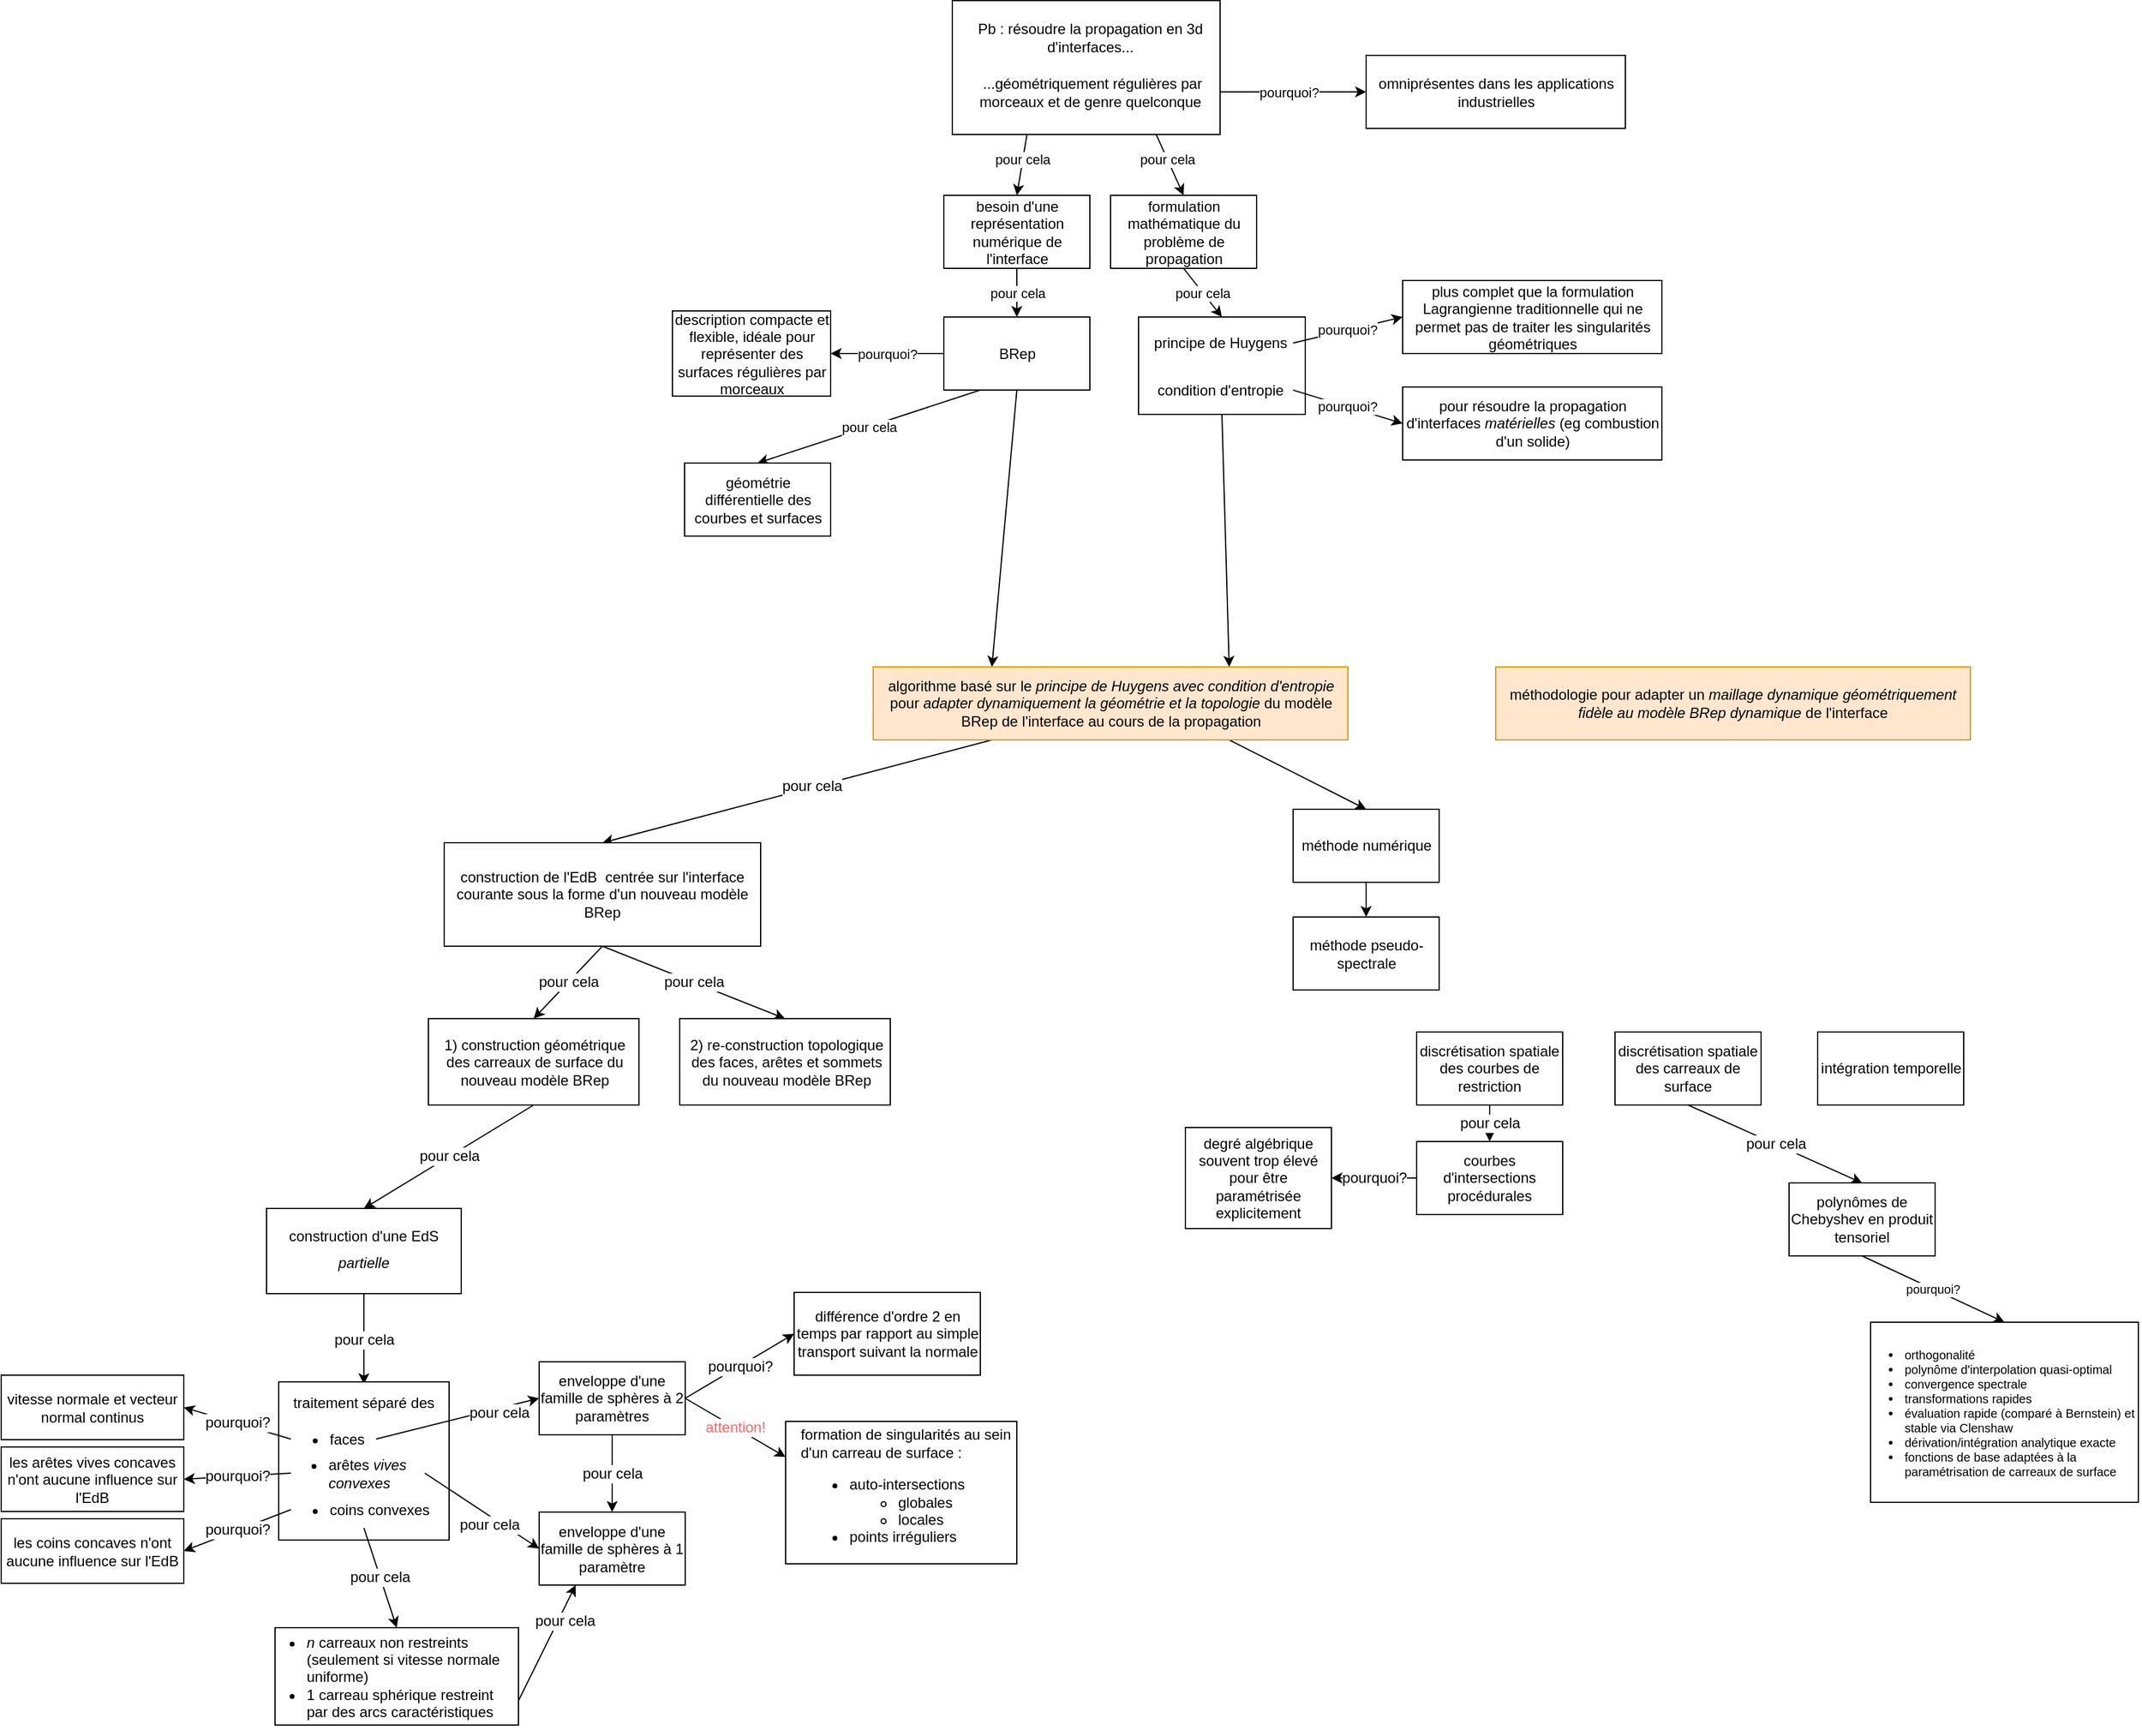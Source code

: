 <mxfile version="10.6.1" type="device"><diagram id="3V4UhSUNMf4kDfP_RSkl" name="Page-1"><mxGraphModel dx="2895" dy="1688" grid="1" gridSize="10" guides="1" tooltips="1" connect="1" arrows="1" fold="1" page="1" pageScale="1" pageWidth="2000" pageHeight="1600" math="0" shadow="0"><root><mxCell id="0"/><mxCell id="1" parent="0"/><mxCell id="5oj-8RAV3g0YCeZo7sYv-94" value="formation de singularités au sein d'un carreau de surface :&lt;br&gt;&lt;ul&gt;&lt;li&gt;auto-intersections&lt;/li&gt;&lt;ul&gt;&lt;li&gt;globales&lt;/li&gt;&lt;li&gt;locales&lt;/li&gt;&lt;/ul&gt;&lt;li&gt;points irréguliers&lt;br&gt;&lt;/li&gt;&lt;/ul&gt;" style="rounded=0;whiteSpace=wrap;html=1;strokeColor=#000000;fillColor=#ffffff;fontSize=12;align=left;spacingLeft=10;" vertex="1" parent="1"><mxGeometry x="697.5" y="1173" width="190" height="117" as="geometry"/></mxCell><mxCell id="9IUyj4MQn5A2SK3NC2IQ-6" value="pour cela" style="rounded=0;orthogonalLoop=1;jettySize=auto;html=1;exitX=0.25;exitY=1;exitDx=0;exitDy=0;entryX=0.5;entryY=0;entryDx=0;entryDy=0;" parent="1" source="9IUyj4MQn5A2SK3NC2IQ-1" target="9IUyj4MQn5A2SK3NC2IQ-2" edge="1"><mxGeometry relative="1" as="geometry"/></mxCell><mxCell id="9IUyj4MQn5A2SK3NC2IQ-11" value="pour cela" style="edgeStyle=none;rounded=0;orthogonalLoop=1;jettySize=auto;html=1;exitX=0.75;exitY=1;exitDx=0;exitDy=0;entryX=0.5;entryY=0;entryDx=0;entryDy=0;" parent="1" source="9IUyj4MQn5A2SK3NC2IQ-1" target="9IUyj4MQn5A2SK3NC2IQ-10" edge="1"><mxGeometry relative="1" as="geometry"/></mxCell><mxCell id="5oj-8RAV3g0YCeZo7sYv-8" value="pourquoi?" style="edgeStyle=orthogonalEdgeStyle;rounded=0;orthogonalLoop=1;jettySize=auto;html=1;exitX=1;exitY=0.5;exitDx=0;exitDy=0;entryX=0;entryY=0.5;entryDx=0;entryDy=0;endArrow=classic;endFill=1;" edge="1" parent="1" source="9IUyj4MQn5A2SK3NC2IQ-1" target="5oj-8RAV3g0YCeZo7sYv-2"><mxGeometry relative="1" as="geometry"/></mxCell><mxCell id="9IUyj4MQn5A2SK3NC2IQ-7" value="pour cela" style="edgeStyle=none;rounded=0;orthogonalLoop=1;jettySize=auto;html=1;exitX=0.5;exitY=1;exitDx=0;exitDy=0;entryX=0.5;entryY=0;entryDx=0;entryDy=0;" parent="1" source="9IUyj4MQn5A2SK3NC2IQ-2" target="9IUyj4MQn5A2SK3NC2IQ-3" edge="1"><mxGeometry relative="1" as="geometry"/></mxCell><mxCell id="9IUyj4MQn5A2SK3NC2IQ-2" value="besoin d'une représentation numérique de l'interface" style="rounded=0;whiteSpace=wrap;html=1;" parent="1" vertex="1"><mxGeometry x="827.5" y="165.5" width="120" height="60" as="geometry"/></mxCell><mxCell id="9IUyj4MQn5A2SK3NC2IQ-9" value="pourquoi?" style="edgeStyle=none;rounded=0;orthogonalLoop=1;jettySize=auto;html=1;exitX=0;exitY=0.5;exitDx=0;exitDy=0;entryX=1;entryY=0.5;entryDx=0;entryDy=0;" parent="1" source="9IUyj4MQn5A2SK3NC2IQ-3" target="9IUyj4MQn5A2SK3NC2IQ-5" edge="1"><mxGeometry relative="1" as="geometry"/></mxCell><mxCell id="5oj-8RAV3g0YCeZo7sYv-10" value="pour cela" style="rounded=0;orthogonalLoop=1;jettySize=auto;html=1;exitX=0.25;exitY=1;exitDx=0;exitDy=0;entryX=0.5;entryY=0;entryDx=0;entryDy=0;endArrow=classic;endFill=1;" edge="1" parent="1" source="9IUyj4MQn5A2SK3NC2IQ-3" target="9IUyj4MQn5A2SK3NC2IQ-4"><mxGeometry relative="1" as="geometry"/></mxCell><mxCell id="5oj-8RAV3g0YCeZo7sYv-20" style="edgeStyle=none;rounded=0;orthogonalLoop=1;jettySize=auto;html=1;exitX=0.5;exitY=1;exitDx=0;exitDy=0;entryX=0.25;entryY=0;entryDx=0;entryDy=0;endArrow=classic;endFill=1;" edge="1" parent="1" source="9IUyj4MQn5A2SK3NC2IQ-3" target="5oj-8RAV3g0YCeZo7sYv-16"><mxGeometry relative="1" as="geometry"/></mxCell><mxCell id="9IUyj4MQn5A2SK3NC2IQ-3" value="BRep" style="rounded=0;whiteSpace=wrap;html=1;" parent="1" vertex="1"><mxGeometry x="827.5" y="265.5" width="120" height="60" as="geometry"/></mxCell><mxCell id="9IUyj4MQn5A2SK3NC2IQ-4" value="géométrie différentielle des courbes et surfaces" style="rounded=0;whiteSpace=wrap;html=1;" parent="1" vertex="1"><mxGeometry x="614.5" y="385.5" width="120" height="60" as="geometry"/></mxCell><mxCell id="9IUyj4MQn5A2SK3NC2IQ-5" value="description compacte et flexible, idéale pour représenter des surfaces régulières par morceaux" style="rounded=0;whiteSpace=wrap;html=1;" parent="1" vertex="1"><mxGeometry x="604.5" y="260.5" width="130" height="70" as="geometry"/></mxCell><mxCell id="5oj-8RAV3g0YCeZo7sYv-14" value="pour cela" style="edgeStyle=none;rounded=0;orthogonalLoop=1;jettySize=auto;html=1;exitX=0.5;exitY=1;exitDx=0;exitDy=0;entryX=0.5;entryY=0;entryDx=0;entryDy=0;endArrow=classic;endFill=1;" edge="1" parent="1" source="9IUyj4MQn5A2SK3NC2IQ-10" target="5oj-8RAV3g0YCeZo7sYv-11"><mxGeometry relative="1" as="geometry"/></mxCell><mxCell id="9IUyj4MQn5A2SK3NC2IQ-10" value="formulation mathématique du problème de propagation" style="rounded=0;whiteSpace=wrap;html=1;" parent="1" vertex="1"><mxGeometry x="964.5" y="165.5" width="120" height="60" as="geometry"/></mxCell><mxCell id="9IUyj4MQn5A2SK3NC2IQ-14" value="plus complet que la formulation Lagrangienne traditionnelle qui ne permet pas de traiter les singularités géométriques" style="rounded=0;whiteSpace=wrap;html=1;" parent="1" vertex="1"><mxGeometry x="1204.5" y="235.5" width="213" height="60" as="geometry"/></mxCell><mxCell id="dQmw5NRW7VL9Pw2cw0b9-4" value="pour résoudre la propagation d'interfaces &lt;i&gt;matérielles &lt;/i&gt;(eg combustion d'un solide)" style="rounded=0;whiteSpace=wrap;html=1;" parent="1" vertex="1"><mxGeometry x="1204.5" y="323" width="213" height="60" as="geometry"/></mxCell><mxCell id="5oj-8RAV3g0YCeZo7sYv-2" value="omniprésentes dans les applications industrielles" style="rounded=0;whiteSpace=wrap;html=1;" vertex="1" parent="1"><mxGeometry x="1174.5" y="50.5" width="213" height="60" as="geometry"/></mxCell><mxCell id="5oj-8RAV3g0YCeZo7sYv-12" value="" style="group" vertex="1" connectable="0" parent="1"><mxGeometry x="987.5" y="265.5" width="137" height="80" as="geometry"/></mxCell><mxCell id="5oj-8RAV3g0YCeZo7sYv-11" value="" style="rounded=0;whiteSpace=wrap;html=1;fillColor=#ffffff;" vertex="1" parent="5oj-8RAV3g0YCeZo7sYv-12"><mxGeometry width="137" height="80.0" as="geometry"/></mxCell><mxCell id="9IUyj4MQn5A2SK3NC2IQ-12" value="principe de Huygens" style="rounded=0;whiteSpace=wrap;html=1;fillColor=none;strokeColor=none;" parent="5oj-8RAV3g0YCeZo7sYv-12" vertex="1"><mxGeometry x="7" y="12.444" width="120" height="17.778" as="geometry"/></mxCell><mxCell id="dQmw5NRW7VL9Pw2cw0b9-2" value="condition d'entropie" style="rounded=0;whiteSpace=wrap;html=1;fillColor=none;strokeColor=none;" parent="5oj-8RAV3g0YCeZo7sYv-12" vertex="1"><mxGeometry x="7" y="50.056" width="120" height="20.0" as="geometry"/></mxCell><mxCell id="5oj-8RAV3g0YCeZo7sYv-13" value="" style="group" vertex="1" connectable="0" parent="1"><mxGeometry x="834.5" y="5.5" width="220" height="110" as="geometry"/></mxCell><mxCell id="5oj-8RAV3g0YCeZo7sYv-9" value="" style="rounded=0;whiteSpace=wrap;html=1;" vertex="1" parent="5oj-8RAV3g0YCeZo7sYv-13"><mxGeometry width="220" height="110" as="geometry"/></mxCell><mxCell id="9IUyj4MQn5A2SK3NC2IQ-1" value="&amp;nbsp;...géométriquement régulières par morceaux et de genre quelconque" style="rounded=0;whiteSpace=wrap;html=1;strokeColor=none;fillColor=none;" parent="5oj-8RAV3g0YCeZo7sYv-13" vertex="1"><mxGeometry x="13" y="50" width="200" height="50" as="geometry"/></mxCell><mxCell id="5oj-8RAV3g0YCeZo7sYv-3" value="Pb : résoudre la propagation en 3d d'interfaces..." style="rounded=0;whiteSpace=wrap;html=1;strokeColor=none;fillColor=none;" vertex="1" parent="5oj-8RAV3g0YCeZo7sYv-13"><mxGeometry x="13" y="5" width="200" height="50" as="geometry"/></mxCell><mxCell id="9IUyj4MQn5A2SK3NC2IQ-15" value="pourquoi?" style="edgeStyle=none;rounded=0;orthogonalLoop=1;jettySize=auto;html=1;exitX=1;exitY=0.5;exitDx=0;exitDy=0;entryX=0;entryY=0.5;entryDx=0;entryDy=0;" parent="1" source="9IUyj4MQn5A2SK3NC2IQ-12" target="9IUyj4MQn5A2SK3NC2IQ-14" edge="1"><mxGeometry relative="1" as="geometry"/></mxCell><mxCell id="dQmw5NRW7VL9Pw2cw0b9-5" value="pourquoi?" style="rounded=0;orthogonalLoop=1;jettySize=auto;html=1;exitX=1;exitY=0.5;exitDx=0;exitDy=0;entryX=0;entryY=0.5;entryDx=0;entryDy=0;" parent="1" source="dQmw5NRW7VL9Pw2cw0b9-2" target="dQmw5NRW7VL9Pw2cw0b9-4" edge="1"><mxGeometry relative="1" as="geometry"/></mxCell><mxCell id="5oj-8RAV3g0YCeZo7sYv-43" style="edgeStyle=none;rounded=0;orthogonalLoop=1;jettySize=auto;html=1;exitX=0.25;exitY=1;exitDx=0;exitDy=0;entryX=0.5;entryY=0;entryDx=0;entryDy=0;endArrow=classic;endFill=1;fontSize=12;" edge="1" parent="1" source="5oj-8RAV3g0YCeZo7sYv-16" target="5oj-8RAV3g0YCeZo7sYv-42"><mxGeometry relative="1" as="geometry"><mxPoint x="717" y="652" as="sourcePoint"/></mxGeometry></mxCell><mxCell id="5oj-8RAV3g0YCeZo7sYv-71" value="pour cela" style="text;html=1;resizable=0;points=[];align=center;verticalAlign=middle;labelBackgroundColor=#ffffff;fontSize=12;" vertex="1" connectable="0" parent="5oj-8RAV3g0YCeZo7sYv-43"><mxGeometry x="-0.072" y="-1" relative="1" as="geometry"><mxPoint as="offset"/></mxGeometry></mxCell><mxCell id="5oj-8RAV3g0YCeZo7sYv-80" style="edgeStyle=none;rounded=0;orthogonalLoop=1;jettySize=auto;html=1;exitX=0.75;exitY=1;exitDx=0;exitDy=0;entryX=0.5;entryY=0;entryDx=0;entryDy=0;endArrow=classic;endFill=1;fontSize=12;" edge="1" parent="1" source="5oj-8RAV3g0YCeZo7sYv-16" target="5oj-8RAV3g0YCeZo7sYv-27"><mxGeometry relative="1" as="geometry"/></mxCell><mxCell id="5oj-8RAV3g0YCeZo7sYv-16" value="algorithme basé sur le &lt;i&gt;principe de Huygens avec condition d'entropie&lt;/i&gt; pour &lt;i&gt;adapter dynamiquement la géométrie et la topologie&lt;/i&gt; du modèle BRep de l'interface au cours de la propagation" style="rounded=0;whiteSpace=wrap;html=1;strokeColor=#d79b00;fillColor=#ffe6cc;" vertex="1" parent="1"><mxGeometry x="769.5" y="553" width="390" height="60" as="geometry"/></mxCell><mxCell id="5oj-8RAV3g0YCeZo7sYv-19" style="edgeStyle=none;rounded=0;orthogonalLoop=1;jettySize=auto;html=1;exitX=0.5;exitY=1;exitDx=0;exitDy=0;entryX=0.75;entryY=0;entryDx=0;entryDy=0;endArrow=classic;endFill=1;" edge="1" parent="1" source="5oj-8RAV3g0YCeZo7sYv-11" target="5oj-8RAV3g0YCeZo7sYv-16"><mxGeometry relative="1" as="geometry"/></mxCell><mxCell id="5oj-8RAV3g0YCeZo7sYv-34" value="pourquoi?" style="edgeStyle=none;rounded=0;orthogonalLoop=1;jettySize=auto;html=1;exitX=0.5;exitY=1;exitDx=0;exitDy=0;entryX=0.5;entryY=0;entryDx=0;entryDy=0;endArrow=classic;endFill=1;fontSize=10;" edge="1" parent="1" source="5oj-8RAV3g0YCeZo7sYv-21" target="5oj-8RAV3g0YCeZo7sYv-22"><mxGeometry relative="1" as="geometry"/></mxCell><mxCell id="5oj-8RAV3g0YCeZo7sYv-21" value="polynômes de Chebyshev en produit tensoriel" style="rounded=0;whiteSpace=wrap;html=1;strokeColor=#000000;fillColor=#ffffff;" vertex="1" parent="1"><mxGeometry x="1522" y="977" width="120" height="60" as="geometry"/></mxCell><mxCell id="5oj-8RAV3g0YCeZo7sYv-22" value="&lt;ul style=&quot;font-size: 10px&quot;&gt;&lt;li style=&quot;font-size: 10px&quot;&gt;orthogonalité&lt;/li&gt;&lt;li style=&quot;font-size: 10px&quot;&gt;polynôme d'interpolation quasi-optimal&lt;br&gt;&lt;/li&gt;&lt;li style=&quot;font-size: 10px&quot;&gt;convergence spectrale&lt;/li&gt;&lt;li style=&quot;font-size: 10px&quot;&gt;transformations rapides&lt;br&gt;&lt;/li&gt;&lt;li style=&quot;font-size: 10px&quot;&gt;évaluation rapide (comparé à Bernstein) et stable via Clenshaw&lt;/li&gt;&lt;li style=&quot;font-size: 10px&quot;&gt;dérivation/intégration analytique exacte&lt;br&gt;&lt;/li&gt;&lt;li style=&quot;font-size: 10px&quot;&gt;fonctions de base adaptées à la paramétrisation de carreaux de surface&lt;br style=&quot;font-size: 10px&quot;&gt;&lt;/li&gt;&lt;/ul&gt;" style="rounded=0;whiteSpace=wrap;html=1;strokeColor=#000000;fillColor=#ffffff;fontSize=10;spacing=0;spacingLeft=-12;align=left;" vertex="1" parent="1"><mxGeometry x="1589" y="1091.5" width="220" height="148" as="geometry"/></mxCell><mxCell id="5oj-8RAV3g0YCeZo7sYv-81" style="edgeStyle=none;rounded=0;orthogonalLoop=1;jettySize=auto;html=1;exitX=0.5;exitY=1;exitDx=0;exitDy=0;entryX=0.5;entryY=0;entryDx=0;entryDy=0;endArrow=classic;endFill=1;fontSize=12;" edge="1" parent="1" source="5oj-8RAV3g0YCeZo7sYv-27" target="5oj-8RAV3g0YCeZo7sYv-29"><mxGeometry relative="1" as="geometry"/></mxCell><mxCell id="5oj-8RAV3g0YCeZo7sYv-27" value="méthode numérique" style="rounded=0;whiteSpace=wrap;html=1;strokeColor=#000000;fillColor=#ffffff;" vertex="1" parent="1"><mxGeometry x="1114.5" y="670" width="120" height="60" as="geometry"/></mxCell><mxCell id="5oj-8RAV3g0YCeZo7sYv-29" value="méthode pseudo-spectrale" style="rounded=0;whiteSpace=wrap;html=1;strokeColor=#000000;fillColor=#ffffff;" vertex="1" parent="1"><mxGeometry x="1114.5" y="758.5" width="120" height="60" as="geometry"/></mxCell><mxCell id="5oj-8RAV3g0YCeZo7sYv-31" value="enveloppe d'une famille de sphères à 1 paramètre" style="rounded=0;whiteSpace=wrap;html=1;" vertex="1" parent="1"><mxGeometry x="495" y="1247.5" width="120" height="60" as="geometry"/></mxCell><mxCell id="5oj-8RAV3g0YCeZo7sYv-66" value="pour cela" style="edgeStyle=none;rounded=0;orthogonalLoop=1;jettySize=auto;html=1;exitX=0.5;exitY=1;exitDx=0;exitDy=0;entryX=0.5;entryY=0;entryDx=0;entryDy=0;endArrow=classic;endFill=1;fontSize=12;" edge="1" parent="1" source="5oj-8RAV3g0YCeZo7sYv-33" target="5oj-8RAV3g0YCeZo7sYv-31"><mxGeometry relative="1" as="geometry"/></mxCell><mxCell id="5oj-8RAV3g0YCeZo7sYv-87" value="pourquoi?" style="edgeStyle=none;rounded=0;orthogonalLoop=1;jettySize=auto;html=1;exitX=1;exitY=0.5;exitDx=0;exitDy=0;entryX=0;entryY=0.5;entryDx=0;entryDy=0;endArrow=classic;endFill=1;fontSize=12;" edge="1" parent="1" source="5oj-8RAV3g0YCeZo7sYv-33" target="5oj-8RAV3g0YCeZo7sYv-86"><mxGeometry relative="1" as="geometry"/></mxCell><mxCell id="5oj-8RAV3g0YCeZo7sYv-89" value="&lt;font color=&quot;#FF6666&quot;&gt;attention!&lt;/font&gt;" style="edgeStyle=none;rounded=0;orthogonalLoop=1;jettySize=auto;html=1;exitX=1;exitY=0.5;exitDx=0;exitDy=0;entryX=0;entryY=0.25;entryDx=0;entryDy=0;endArrow=classic;endFill=1;fontSize=12;" edge="1" parent="1" source="5oj-8RAV3g0YCeZo7sYv-33" target="5oj-8RAV3g0YCeZo7sYv-94"><mxGeometry relative="1" as="geometry"><mxPoint x="704.5" y="1167" as="targetPoint"/></mxGeometry></mxCell><mxCell id="5oj-8RAV3g0YCeZo7sYv-33" value="enveloppe d'une famille de sphères à 2 paramètres" style="rounded=0;whiteSpace=wrap;html=1;" vertex="1" parent="1"><mxGeometry x="495" y="1124" width="120" height="60" as="geometry"/></mxCell><mxCell id="5oj-8RAV3g0YCeZo7sYv-41" value="" style="group" vertex="1" connectable="0" parent="1"><mxGeometry x="271" y="998" width="160" height="70" as="geometry"/></mxCell><mxCell id="5oj-8RAV3g0YCeZo7sYv-39" value="" style="rounded=0;whiteSpace=wrap;html=1;strokeColor=#000000;fillColor=#ffffff;fontSize=12;align=center;" vertex="1" parent="5oj-8RAV3g0YCeZo7sYv-41"><mxGeometry width="160" height="70" as="geometry"/></mxCell><mxCell id="5oj-8RAV3g0YCeZo7sYv-35" value="construction d'une EdS" style="rounded=0;whiteSpace=wrap;html=1;strokeColor=none;fillColor=none;fontSize=12;align=center;" vertex="1" parent="5oj-8RAV3g0YCeZo7sYv-41"><mxGeometry x="10" width="140" height="45" as="geometry"/></mxCell><mxCell id="5oj-8RAV3g0YCeZo7sYv-38" value="&lt;i&gt;partielle&lt;/i&gt;" style="rounded=0;whiteSpace=wrap;html=1;strokeColor=none;fillColor=none;fontSize=12;align=center;" vertex="1" parent="5oj-8RAV3g0YCeZo7sYv-41"><mxGeometry x="10" y="32.5" width="140" height="25" as="geometry"/></mxCell><mxCell id="5oj-8RAV3g0YCeZo7sYv-44" value="pour cela" style="edgeStyle=none;rounded=0;orthogonalLoop=1;jettySize=auto;html=1;exitX=0.5;exitY=1;exitDx=0;exitDy=0;endArrow=classic;endFill=1;fontSize=12;entryX=0.5;entryY=0;entryDx=0;entryDy=0;" edge="1" parent="1" source="5oj-8RAV3g0YCeZo7sYv-42" target="5oj-8RAV3g0YCeZo7sYv-76"><mxGeometry relative="1" as="geometry"><mxPoint x="564" y="843" as="targetPoint"/></mxGeometry></mxCell><mxCell id="5oj-8RAV3g0YCeZo7sYv-79" value="pour cela" style="edgeStyle=none;rounded=0;orthogonalLoop=1;jettySize=auto;html=1;exitX=0.5;exitY=1;exitDx=0;exitDy=0;entryX=0.5;entryY=0;entryDx=0;entryDy=0;endArrow=classic;endFill=1;fontSize=12;" edge="1" parent="1" source="5oj-8RAV3g0YCeZo7sYv-42" target="5oj-8RAV3g0YCeZo7sYv-78"><mxGeometry relative="1" as="geometry"/></mxCell><mxCell id="5oj-8RAV3g0YCeZo7sYv-42" value="construction de l'EdB&amp;nbsp; centrée sur l'interface courante sous la forme d'un nouveau modèle BRep" style="rounded=0;whiteSpace=wrap;html=1;strokeColor=#000000;fillColor=#ffffff;fontSize=12;align=center;" vertex="1" parent="1"><mxGeometry x="417" y="697.5" width="260" height="85" as="geometry"/></mxCell><mxCell id="5oj-8RAV3g0YCeZo7sYv-48" value="pour cela" style="edgeStyle=none;rounded=0;orthogonalLoop=1;jettySize=auto;html=1;exitX=0.5;exitY=1;exitDx=0;exitDy=0;endArrow=classic;endFill=1;fontSize=12;entryX=0.5;entryY=0;entryDx=0;entryDy=0;" edge="1" parent="1" source="5oj-8RAV3g0YCeZo7sYv-39" target="5oj-8RAV3g0YCeZo7sYv-49"><mxGeometry relative="1" as="geometry"><mxPoint x="348.154" y="1122.5" as="targetPoint"/></mxGeometry></mxCell><mxCell id="5oj-8RAV3g0YCeZo7sYv-54" value="" style="group" vertex="1" connectable="0" parent="1"><mxGeometry x="281" y="1140.5" width="140" height="130" as="geometry"/></mxCell><mxCell id="5oj-8RAV3g0YCeZo7sYv-53" value="" style="rounded=0;whiteSpace=wrap;html=1;strokeColor=#000000;fillColor=#ffffff;fontSize=12;align=left;" vertex="1" parent="5oj-8RAV3g0YCeZo7sYv-54"><mxGeometry width="140" height="130" as="geometry"/></mxCell><mxCell id="5oj-8RAV3g0YCeZo7sYv-49" value="traitement séparé des" style="rounded=0;whiteSpace=wrap;html=1;strokeColor=none;fillColor=none;fontSize=12;align=center;" vertex="1" parent="5oj-8RAV3g0YCeZo7sYv-54"><mxGeometry y="2" width="140" height="30" as="geometry"/></mxCell><mxCell id="5oj-8RAV3g0YCeZo7sYv-50" value="&lt;ul&gt;&lt;li&gt;faces&lt;/li&gt;&lt;/ul&gt;" style="rounded=0;whiteSpace=wrap;html=1;strokeColor=none;fillColor=none;fontSize=12;align=left;spacingLeft=-10;" vertex="1" parent="5oj-8RAV3g0YCeZo7sYv-54"><mxGeometry x="10" y="32" width="70" height="30" as="geometry"/></mxCell><mxCell id="5oj-8RAV3g0YCeZo7sYv-51" value="&lt;div align=&quot;left&quot;&gt;&lt;ul&gt;&lt;li&gt;arêtes&lt;i&gt; vives convexes&lt;/i&gt;&lt;/li&gt;&lt;/ul&gt;&lt;/div&gt;" style="rounded=0;whiteSpace=wrap;html=1;strokeColor=none;fillColor=none;fontSize=12;align=center;spacingLeft=-10;" vertex="1" parent="5oj-8RAV3g0YCeZo7sYv-54"><mxGeometry x="10" y="60" width="110" height="30" as="geometry"/></mxCell><mxCell id="5oj-8RAV3g0YCeZo7sYv-52" value="&lt;div align=&quot;left&quot;&gt;&lt;ul&gt;&lt;li&gt;coins convexes&lt;/li&gt;&lt;/ul&gt;&lt;/div&gt;" style="rounded=0;whiteSpace=wrap;html=1;strokeColor=none;fillColor=none;fontSize=12;align=left;spacingLeft=-10;" vertex="1" parent="5oj-8RAV3g0YCeZo7sYv-54"><mxGeometry x="10" y="90" width="120" height="30" as="geometry"/></mxCell><mxCell id="5oj-8RAV3g0YCeZo7sYv-56" value="vitesse normale et vecteur normal continus" style="rounded=0;whiteSpace=wrap;html=1;strokeColor=#000000;fillColor=#ffffff;fontSize=12;align=center;" vertex="1" parent="1"><mxGeometry x="53" y="1135" width="150" height="53" as="geometry"/></mxCell><mxCell id="5oj-8RAV3g0YCeZo7sYv-57" value="pourquoi?" style="edgeStyle=none;rounded=0;orthogonalLoop=1;jettySize=auto;html=1;exitX=0;exitY=0.5;exitDx=0;exitDy=0;entryX=1;entryY=0.5;entryDx=0;entryDy=0;endArrow=classic;endFill=1;fontSize=12;" edge="1" parent="1" source="5oj-8RAV3g0YCeZo7sYv-50" target="5oj-8RAV3g0YCeZo7sYv-56"><mxGeometry relative="1" as="geometry"/></mxCell><mxCell id="5oj-8RAV3g0YCeZo7sYv-58" value="les arêtes vives concaves n'ont aucune influence sur l'EdB" style="rounded=0;whiteSpace=wrap;html=1;strokeColor=#000000;fillColor=#ffffff;fontSize=12;align=center;" vertex="1" parent="1"><mxGeometry x="53" y="1194" width="150" height="53" as="geometry"/></mxCell><mxCell id="5oj-8RAV3g0YCeZo7sYv-59" value="pourquoi?" style="edgeStyle=none;rounded=0;orthogonalLoop=1;jettySize=auto;html=1;exitX=0;exitY=0.5;exitDx=0;exitDy=0;entryX=1;entryY=0.5;entryDx=0;entryDy=0;endArrow=classic;endFill=1;fontSize=12;" edge="1" parent="1" source="5oj-8RAV3g0YCeZo7sYv-51" target="5oj-8RAV3g0YCeZo7sYv-58"><mxGeometry relative="1" as="geometry"/></mxCell><mxCell id="5oj-8RAV3g0YCeZo7sYv-60" value="les coins concaves n'ont aucune influence sur l'EdB" style="rounded=0;whiteSpace=wrap;html=1;strokeColor=#000000;fillColor=#ffffff;fontSize=12;align=center;" vertex="1" parent="1"><mxGeometry x="53" y="1253" width="150" height="53" as="geometry"/></mxCell><mxCell id="5oj-8RAV3g0YCeZo7sYv-61" value="pourquoi?" style="rounded=0;orthogonalLoop=1;jettySize=auto;html=1;exitX=0;exitY=0.5;exitDx=0;exitDy=0;entryX=1;entryY=0.5;entryDx=0;entryDy=0;endArrow=classic;endFill=1;fontSize=12;" edge="1" parent="1" source="5oj-8RAV3g0YCeZo7sYv-52" target="5oj-8RAV3g0YCeZo7sYv-60"><mxGeometry relative="1" as="geometry"/></mxCell><mxCell id="5oj-8RAV3g0YCeZo7sYv-64" value="pour cela" style="edgeStyle=none;rounded=0;orthogonalLoop=1;jettySize=auto;html=1;exitX=1;exitY=0.5;exitDx=0;exitDy=0;entryX=0;entryY=0.5;entryDx=0;entryDy=0;endArrow=classic;endFill=1;fontSize=12;" edge="1" parent="1" source="5oj-8RAV3g0YCeZo7sYv-50" target="5oj-8RAV3g0YCeZo7sYv-33"><mxGeometry x="0.477" y="-3" relative="1" as="geometry"><mxPoint x="1" as="offset"/></mxGeometry></mxCell><mxCell id="5oj-8RAV3g0YCeZo7sYv-65" value="pour cela" style="edgeStyle=none;rounded=0;orthogonalLoop=1;jettySize=auto;html=1;exitX=1;exitY=0.5;exitDx=0;exitDy=0;entryX=0;entryY=0.5;entryDx=0;entryDy=0;endArrow=classic;endFill=1;fontSize=12;" edge="1" parent="1" source="5oj-8RAV3g0YCeZo7sYv-51" target="5oj-8RAV3g0YCeZo7sYv-31"><mxGeometry x="0.207" y="-6" relative="1" as="geometry"><mxPoint as="offset"/></mxGeometry></mxCell><mxCell id="5oj-8RAV3g0YCeZo7sYv-70" value="pour cela" style="edgeStyle=none;rounded=0;orthogonalLoop=1;jettySize=auto;html=1;exitX=1;exitY=0.75;exitDx=0;exitDy=0;entryX=0.25;entryY=1;entryDx=0;entryDy=0;endArrow=classic;endFill=1;fontSize=12;" edge="1" parent="1" source="5oj-8RAV3g0YCeZo7sYv-68" target="5oj-8RAV3g0YCeZo7sYv-31"><mxGeometry x="0.405" y="-5" relative="1" as="geometry"><mxPoint y="-1" as="offset"/></mxGeometry></mxCell><mxCell id="5oj-8RAV3g0YCeZo7sYv-68" value="&lt;ul&gt;&lt;li&gt;&lt;i&gt;n&lt;/i&gt; carreaux non restreints (seulement si vitesse normale uniforme)&lt;br&gt;&lt;/li&gt;&lt;li&gt;1 carreau sphérique restreint par des arcs caractéristiques&lt;/li&gt;&lt;/ul&gt;" style="rounded=0;whiteSpace=wrap;html=1;align=left;spacingLeft=-16;" vertex="1" parent="1"><mxGeometry x="278" y="1342.5" width="200" height="80" as="geometry"/></mxCell><mxCell id="5oj-8RAV3g0YCeZo7sYv-69" value="pour cela" style="edgeStyle=none;rounded=0;orthogonalLoop=1;jettySize=auto;html=1;exitX=0.5;exitY=1;exitDx=0;exitDy=0;entryX=0.5;entryY=0;entryDx=0;entryDy=0;endArrow=classic;endFill=1;fontSize=12;" edge="1" parent="1" source="5oj-8RAV3g0YCeZo7sYv-52" target="5oj-8RAV3g0YCeZo7sYv-68"><mxGeometry relative="1" as="geometry"/></mxCell><mxCell id="5oj-8RAV3g0YCeZo7sYv-77" value="pour cela" style="edgeStyle=none;rounded=0;orthogonalLoop=1;jettySize=auto;html=1;exitX=0.5;exitY=1;exitDx=0;exitDy=0;entryX=0.5;entryY=0;entryDx=0;entryDy=0;endArrow=classic;endFill=1;fontSize=12;" edge="1" parent="1" source="5oj-8RAV3g0YCeZo7sYv-76" target="5oj-8RAV3g0YCeZo7sYv-35"><mxGeometry relative="1" as="geometry"/></mxCell><mxCell id="5oj-8RAV3g0YCeZo7sYv-76" value="&lt;div align=&quot;center&quot;&gt;1) construction géométrique des carreaux de surface du nouveau modèle BRep&lt;br&gt;&lt;/div&gt;" style="rounded=0;whiteSpace=wrap;html=1;strokeColor=#000000;fillColor=#ffffff;fontSize=12;align=left;" vertex="1" parent="1"><mxGeometry x="404" y="842" width="173" height="71" as="geometry"/></mxCell><mxCell id="5oj-8RAV3g0YCeZo7sYv-78" value="&lt;div align=&quot;center&quot;&gt;2) re-construction topologique des faces, arêtes et sommets du nouveau modèle BRep&lt;br&gt;&lt;/div&gt;" style="rounded=0;whiteSpace=wrap;html=1;strokeColor=#000000;fillColor=#ffffff;fontSize=12;align=left;" vertex="1" parent="1"><mxGeometry x="610.5" y="842" width="173" height="71" as="geometry"/></mxCell><mxCell id="5oj-8RAV3g0YCeZo7sYv-84" value="pour cela" style="edgeStyle=none;rounded=0;orthogonalLoop=1;jettySize=auto;html=1;exitX=0.5;exitY=1;exitDx=0;exitDy=0;entryX=0.5;entryY=0;entryDx=0;entryDy=0;endArrow=classic;endFill=1;fontSize=12;" edge="1" parent="1" source="5oj-8RAV3g0YCeZo7sYv-82" target="5oj-8RAV3g0YCeZo7sYv-21"><mxGeometry relative="1" as="geometry"/></mxCell><mxCell id="5oj-8RAV3g0YCeZo7sYv-82" value="discrétisation spatiale des carreaux de surface" style="rounded=0;whiteSpace=wrap;html=1;strokeColor=#000000;fillColor=#ffffff;" vertex="1" parent="1"><mxGeometry x="1379" y="853" width="120" height="60" as="geometry"/></mxCell><mxCell id="5oj-8RAV3g0YCeZo7sYv-83" value="intégration temporelle" style="rounded=0;whiteSpace=wrap;html=1;strokeColor=#000000;fillColor=#ffffff;" vertex="1" parent="1"><mxGeometry x="1545.5" y="853" width="120" height="60" as="geometry"/></mxCell><mxCell id="5oj-8RAV3g0YCeZo7sYv-85" value="méthodologie pour adapter un &lt;i&gt;maillage dynamique géométriquement fidèle au modèle BRep dynamique&lt;/i&gt; de l'interface" style="rounded=0;whiteSpace=wrap;html=1;strokeColor=#d79b00;fillColor=#ffe6cc;" vertex="1" parent="1"><mxGeometry x="1281" y="553" width="390" height="60" as="geometry"/></mxCell><mxCell id="5oj-8RAV3g0YCeZo7sYv-86" value="différence d'ordre 2 en temps par rapport au simple transport suivant la normale" style="rounded=0;whiteSpace=wrap;html=1;" vertex="1" parent="1"><mxGeometry x="704.5" y="1067" width="153" height="68" as="geometry"/></mxCell><mxCell id="5oj-8RAV3g0YCeZo7sYv-101" value="pour cela" style="edgeStyle=none;rounded=0;orthogonalLoop=1;jettySize=auto;html=1;endArrow=classic;endFill=1;fontSize=12;entryX=0.5;entryY=0;entryDx=0;entryDy=0;" edge="1" parent="1" source="5oj-8RAV3g0YCeZo7sYv-97" target="5oj-8RAV3g0YCeZo7sYv-99"><mxGeometry relative="1" as="geometry"><mxPoint x="1276" y="940" as="targetPoint"/></mxGeometry></mxCell><mxCell id="5oj-8RAV3g0YCeZo7sYv-97" value="discrétisation spatiale des courbes de restriction" style="rounded=0;whiteSpace=wrap;html=1;strokeColor=#000000;fillColor=#ffffff;" vertex="1" parent="1"><mxGeometry x="1216" y="853" width="120" height="60" as="geometry"/></mxCell><mxCell id="5oj-8RAV3g0YCeZo7sYv-103" value="pourquoi?" style="edgeStyle=none;rounded=0;orthogonalLoop=1;jettySize=auto;html=1;exitX=0;exitY=0.5;exitDx=0;exitDy=0;entryX=1;entryY=0.5;entryDx=0;entryDy=0;endArrow=classic;endFill=1;fontSize=12;" edge="1" parent="1" source="5oj-8RAV3g0YCeZo7sYv-99" target="5oj-8RAV3g0YCeZo7sYv-102"><mxGeometry relative="1" as="geometry"/></mxCell><mxCell id="5oj-8RAV3g0YCeZo7sYv-99" value="courbes d'intersections procédurales" style="rounded=0;whiteSpace=wrap;html=1;strokeColor=#000000;fillColor=#ffffff;" vertex="1" parent="1"><mxGeometry x="1216" y="943" width="120" height="60" as="geometry"/></mxCell><mxCell id="5oj-8RAV3g0YCeZo7sYv-102" value="degré algébrique souvent trop élevé pour être paramétrisée explicitement" style="rounded=0;whiteSpace=wrap;html=1;strokeColor=#000000;fillColor=#ffffff;" vertex="1" parent="1"><mxGeometry x="1026" y="931.5" width="120" height="83" as="geometry"/></mxCell></root></mxGraphModel></diagram></mxfile>